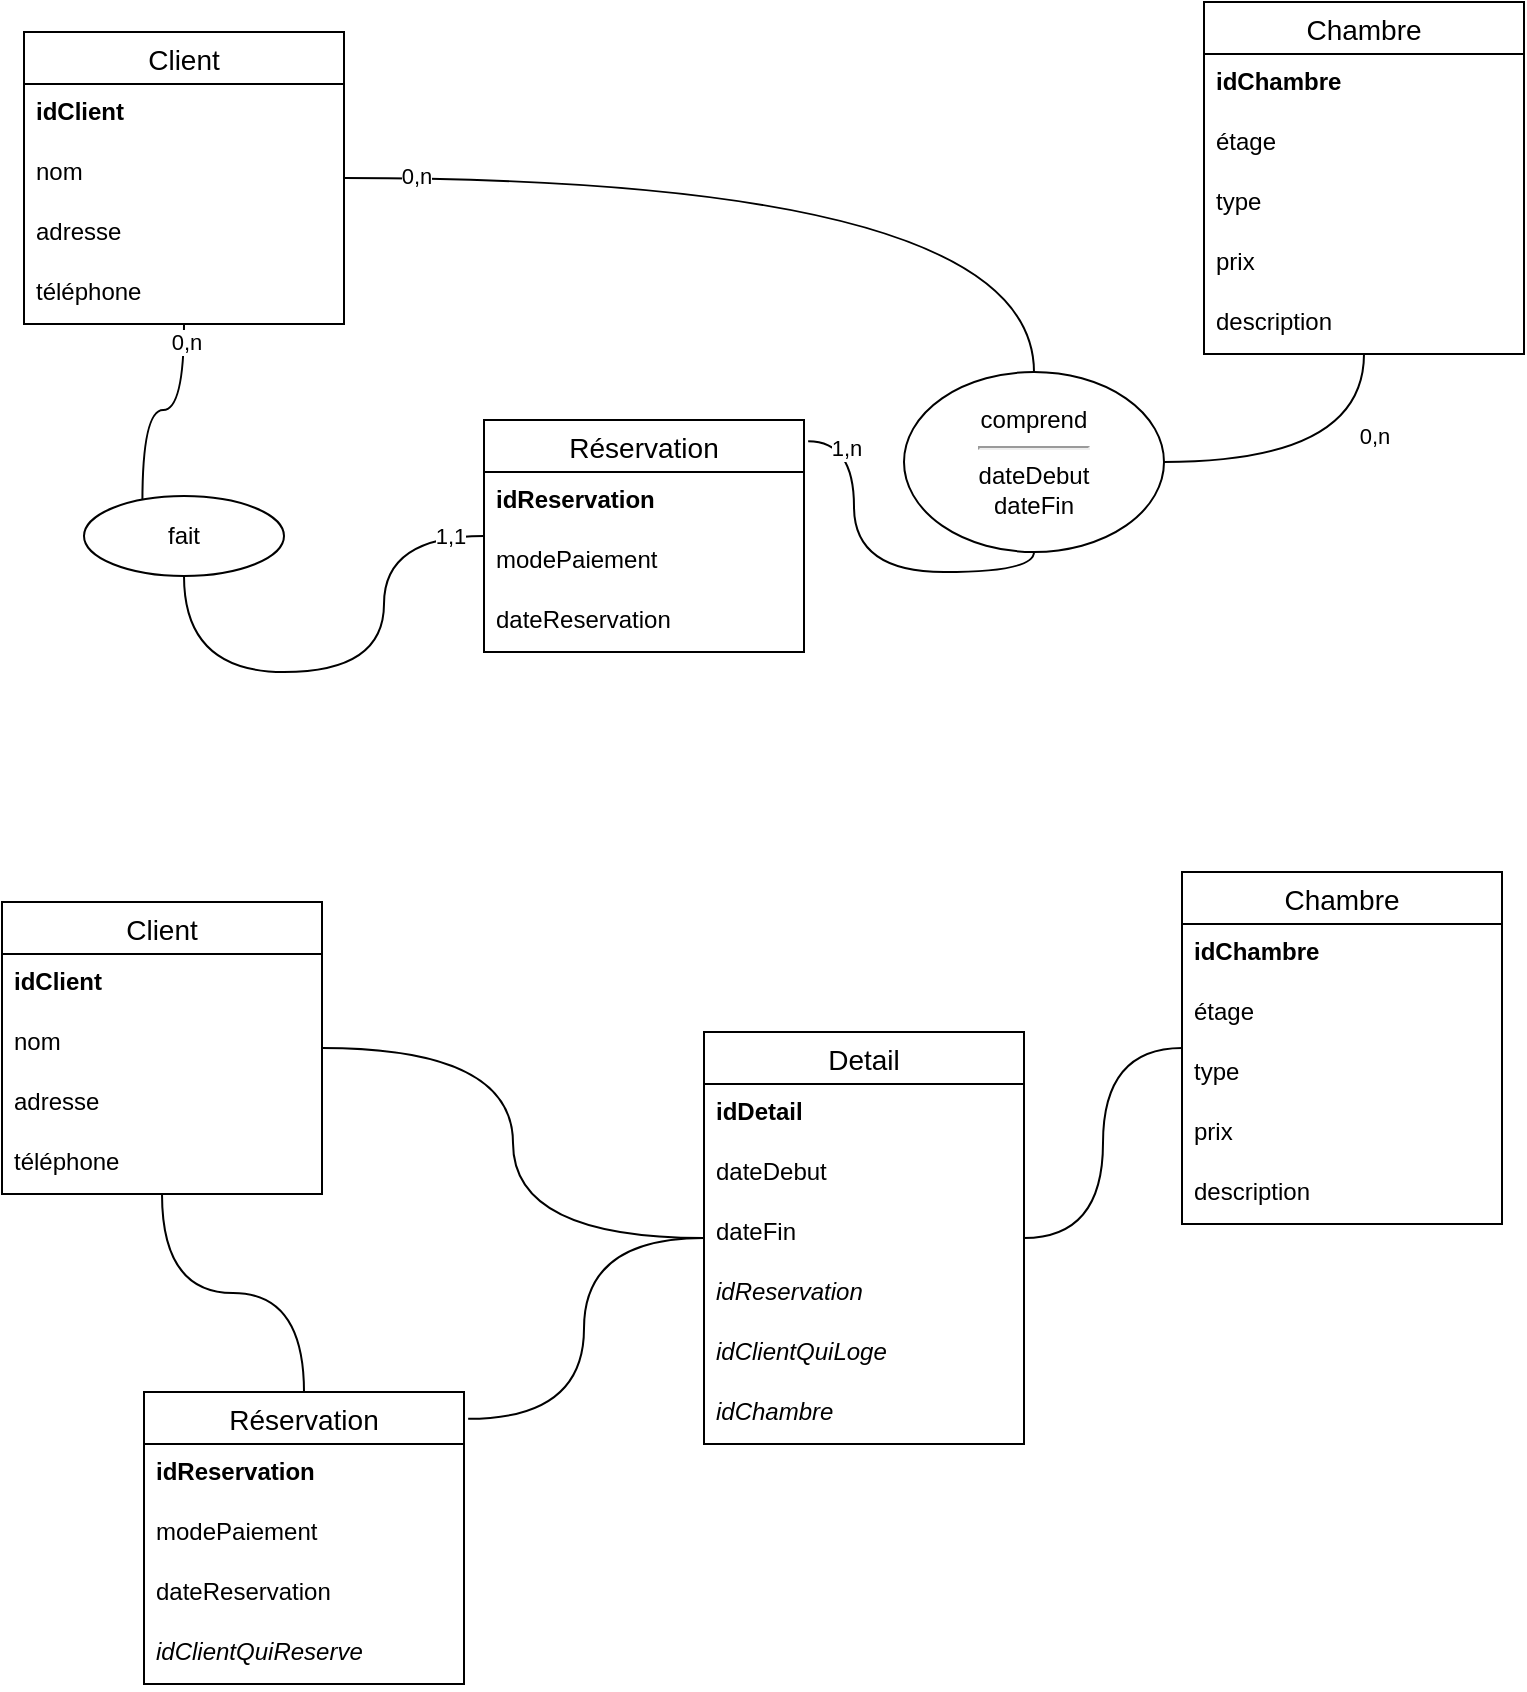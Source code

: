 <mxfile version="14.6.13" type="device"><diagram id="pdW6-SuZIXrwyRL_A3yq" name="Page-1"><mxGraphModel dx="1038" dy="607" grid="1" gridSize="10" guides="1" tooltips="1" connect="1" arrows="1" fold="1" page="1" pageScale="1" pageWidth="827" pageHeight="1169" math="0" shadow="0"><root><mxCell id="0"/><mxCell id="1" parent="0"/><mxCell id="ounE9EG_O-uVf-AegJzg-1" value="Client" style="swimlane;fontStyle=0;childLayout=stackLayout;horizontal=1;startSize=26;horizontalStack=0;resizeParent=1;resizeParentMax=0;resizeLast=0;collapsible=1;marginBottom=0;align=center;fontSize=14;" parent="1" vertex="1"><mxGeometry x="50" y="40" width="160" height="146" as="geometry"/></mxCell><mxCell id="ounE9EG_O-uVf-AegJzg-2" value="idClient" style="text;strokeColor=none;fillColor=none;spacingLeft=4;spacingRight=4;overflow=hidden;rotatable=0;points=[[0,0.5],[1,0.5]];portConstraint=eastwest;fontSize=12;fontStyle=1" parent="ounE9EG_O-uVf-AegJzg-1" vertex="1"><mxGeometry y="26" width="160" height="30" as="geometry"/></mxCell><mxCell id="ounE9EG_O-uVf-AegJzg-3" value="nom" style="text;strokeColor=none;fillColor=none;spacingLeft=4;spacingRight=4;overflow=hidden;rotatable=0;points=[[0,0.5],[1,0.5]];portConstraint=eastwest;fontSize=12;" parent="ounE9EG_O-uVf-AegJzg-1" vertex="1"><mxGeometry y="56" width="160" height="30" as="geometry"/></mxCell><mxCell id="ounE9EG_O-uVf-AegJzg-5" value="adresse&#10;" style="text;strokeColor=none;fillColor=none;spacingLeft=4;spacingRight=4;overflow=hidden;rotatable=0;points=[[0,0.5],[1,0.5]];portConstraint=eastwest;fontSize=12;" parent="ounE9EG_O-uVf-AegJzg-1" vertex="1"><mxGeometry y="86" width="160" height="30" as="geometry"/></mxCell><mxCell id="ounE9EG_O-uVf-AegJzg-4" value="téléphone" style="text;strokeColor=none;fillColor=none;spacingLeft=4;spacingRight=4;overflow=hidden;rotatable=0;points=[[0,0.5],[1,0.5]];portConstraint=eastwest;fontSize=12;" parent="ounE9EG_O-uVf-AegJzg-1" vertex="1"><mxGeometry y="116" width="160" height="30" as="geometry"/></mxCell><mxCell id="ounE9EG_O-uVf-AegJzg-6" value="Chambre" style="swimlane;fontStyle=0;childLayout=stackLayout;horizontal=1;startSize=26;horizontalStack=0;resizeParent=1;resizeParentMax=0;resizeLast=0;collapsible=1;marginBottom=0;align=center;fontSize=14;" parent="1" vertex="1"><mxGeometry x="640" y="25" width="160" height="176" as="geometry"/></mxCell><mxCell id="ounE9EG_O-uVf-AegJzg-7" value="idChambre" style="text;strokeColor=none;fillColor=none;spacingLeft=4;spacingRight=4;overflow=hidden;rotatable=0;points=[[0,0.5],[1,0.5]];portConstraint=eastwest;fontSize=12;fontStyle=1" parent="ounE9EG_O-uVf-AegJzg-6" vertex="1"><mxGeometry y="26" width="160" height="30" as="geometry"/></mxCell><mxCell id="ounE9EG_O-uVf-AegJzg-8" value="étage" style="text;strokeColor=none;fillColor=none;spacingLeft=4;spacingRight=4;overflow=hidden;rotatable=0;points=[[0,0.5],[1,0.5]];portConstraint=eastwest;fontSize=12;" parent="ounE9EG_O-uVf-AegJzg-6" vertex="1"><mxGeometry y="56" width="160" height="30" as="geometry"/></mxCell><mxCell id="ounE9EG_O-uVf-AegJzg-9" value="type" style="text;strokeColor=none;fillColor=none;spacingLeft=4;spacingRight=4;overflow=hidden;rotatable=0;points=[[0,0.5],[1,0.5]];portConstraint=eastwest;fontSize=12;" parent="ounE9EG_O-uVf-AegJzg-6" vertex="1"><mxGeometry y="86" width="160" height="30" as="geometry"/></mxCell><mxCell id="ounE9EG_O-uVf-AegJzg-10" value="prix" style="text;strokeColor=none;fillColor=none;spacingLeft=4;spacingRight=4;overflow=hidden;rotatable=0;points=[[0,0.5],[1,0.5]];portConstraint=eastwest;fontSize=12;" parent="ounE9EG_O-uVf-AegJzg-6" vertex="1"><mxGeometry y="116" width="160" height="30" as="geometry"/></mxCell><mxCell id="ounE9EG_O-uVf-AegJzg-11" value="description" style="text;strokeColor=none;fillColor=none;spacingLeft=4;spacingRight=4;overflow=hidden;rotatable=0;points=[[0,0.5],[1,0.5]];portConstraint=eastwest;fontSize=12;" parent="ounE9EG_O-uVf-AegJzg-6" vertex="1"><mxGeometry y="146" width="160" height="30" as="geometry"/></mxCell><mxCell id="ounE9EG_O-uVf-AegJzg-13" value="" style="endArrow=none;html=1;exitX=1;exitY=0.5;exitDx=0;exitDy=0;edgeStyle=orthogonalEdgeStyle;curved=1;" parent="1" source="ounE9EG_O-uVf-AegJzg-25" target="ounE9EG_O-uVf-AegJzg-6" edge="1"><mxGeometry width="50" height="50" relative="1" as="geometry"><mxPoint x="480" y="135" as="sourcePoint"/><mxPoint x="560" y="100" as="targetPoint"/></mxGeometry></mxCell><mxCell id="rMulW-6pk6C2INQOZUAu-11" value="0,n" style="edgeLabel;html=1;align=center;verticalAlign=middle;resizable=0;points=[];" vertex="1" connectable="0" parent="ounE9EG_O-uVf-AegJzg-13"><mxGeometry x="0.474" y="-5" relative="1" as="geometry"><mxPoint as="offset"/></mxGeometry></mxCell><mxCell id="ounE9EG_O-uVf-AegJzg-15" value="" style="endArrow=none;html=1;entryX=0.292;entryY=0.085;entryDx=0;entryDy=0;edgeStyle=orthogonalEdgeStyle;curved=1;entryPerimeter=0;" parent="1" source="ounE9EG_O-uVf-AegJzg-1" target="ounE9EG_O-uVf-AegJzg-22" edge="1"><mxGeometry width="50" height="50" relative="1" as="geometry"><mxPoint x="270" y="155" as="sourcePoint"/><mxPoint x="350" y="135" as="targetPoint"/></mxGeometry></mxCell><mxCell id="rMulW-6pk6C2INQOZUAu-8" value="0,n" style="edgeLabel;html=1;align=center;verticalAlign=middle;resizable=0;points=[];" vertex="1" connectable="0" parent="ounE9EG_O-uVf-AegJzg-15"><mxGeometry x="-0.839" y="1" relative="1" as="geometry"><mxPoint as="offset"/></mxGeometry></mxCell><mxCell id="ounE9EG_O-uVf-AegJzg-17" value="Réservation" style="swimlane;fontStyle=0;childLayout=stackLayout;horizontal=1;startSize=26;horizontalStack=0;resizeParent=1;resizeParentMax=0;resizeLast=0;collapsible=1;marginBottom=0;align=center;fontSize=14;" parent="1" vertex="1"><mxGeometry x="280" y="234" width="160" height="116" as="geometry"/></mxCell><mxCell id="ounE9EG_O-uVf-AegJzg-18" value="idReservation" style="text;strokeColor=none;fillColor=none;spacingLeft=4;spacingRight=4;overflow=hidden;rotatable=0;points=[[0,0.5],[1,0.5]];portConstraint=eastwest;fontSize=12;fontStyle=1" parent="ounE9EG_O-uVf-AegJzg-17" vertex="1"><mxGeometry y="26" width="160" height="30" as="geometry"/></mxCell><mxCell id="ounE9EG_O-uVf-AegJzg-19" value="modePaiement" style="text;strokeColor=none;fillColor=none;spacingLeft=4;spacingRight=4;overflow=hidden;rotatable=0;points=[[0,0.5],[1,0.5]];portConstraint=eastwest;fontSize=12;" parent="ounE9EG_O-uVf-AegJzg-17" vertex="1"><mxGeometry y="56" width="160" height="30" as="geometry"/></mxCell><mxCell id="ounE9EG_O-uVf-AegJzg-29" value="dateReservation" style="text;strokeColor=none;fillColor=none;spacingLeft=4;spacingRight=4;overflow=hidden;rotatable=0;points=[[0,0.5],[1,0.5]];portConstraint=eastwest;fontSize=12;" parent="ounE9EG_O-uVf-AegJzg-17" vertex="1"><mxGeometry y="86" width="160" height="30" as="geometry"/></mxCell><mxCell id="ounE9EG_O-uVf-AegJzg-22" value="fait" style="ellipse;whiteSpace=wrap;html=1;align=center;" parent="1" vertex="1"><mxGeometry x="80" y="272" width="100" height="40" as="geometry"/></mxCell><mxCell id="ounE9EG_O-uVf-AegJzg-23" value="" style="endArrow=none;html=1;entryX=0.5;entryY=1;entryDx=0;entryDy=0;edgeStyle=orthogonalEdgeStyle;curved=1;" parent="1" source="ounE9EG_O-uVf-AegJzg-17" target="ounE9EG_O-uVf-AegJzg-22" edge="1"><mxGeometry width="50" height="50" relative="1" as="geometry"><mxPoint x="260" y="240" as="sourcePoint"/><mxPoint x="310" y="190" as="targetPoint"/></mxGeometry></mxCell><mxCell id="rMulW-6pk6C2INQOZUAu-9" value="1,1" style="edgeLabel;html=1;align=center;verticalAlign=middle;resizable=0;points=[];" vertex="1" connectable="0" parent="ounE9EG_O-uVf-AegJzg-23"><mxGeometry x="-0.873" relative="1" as="geometry"><mxPoint as="offset"/></mxGeometry></mxCell><mxCell id="ounE9EG_O-uVf-AegJzg-25" value="comprend&lt;br&gt;&lt;hr&gt;dateDebut&lt;br&gt;dateFin" style="ellipse;whiteSpace=wrap;html=1;align=center;" parent="1" vertex="1"><mxGeometry x="490" y="210" width="130" height="90" as="geometry"/></mxCell><mxCell id="ounE9EG_O-uVf-AegJzg-26" value="" style="endArrow=none;html=1;entryX=0.5;entryY=1;entryDx=0;entryDy=0;exitX=1.013;exitY=0.092;exitDx=0;exitDy=0;exitPerimeter=0;edgeStyle=orthogonalEdgeStyle;curved=1;" parent="1" source="ounE9EG_O-uVf-AegJzg-17" target="ounE9EG_O-uVf-AegJzg-25" edge="1"><mxGeometry width="50" height="50" relative="1" as="geometry"><mxPoint x="480" y="340" as="sourcePoint"/><mxPoint x="530" y="290" as="targetPoint"/></mxGeometry></mxCell><mxCell id="rMulW-6pk6C2INQOZUAu-10" value="1,n" style="edgeLabel;html=1;align=center;verticalAlign=middle;resizable=0;points=[];" vertex="1" connectable="0" parent="ounE9EG_O-uVf-AegJzg-26"><mxGeometry x="-0.731" y="-4" relative="1" as="geometry"><mxPoint as="offset"/></mxGeometry></mxCell><mxCell id="rMulW-6pk6C2INQOZUAu-12" value="" style="endArrow=none;html=1;edgeStyle=orthogonalEdgeStyle;curved=1;" edge="1" parent="1" source="ounE9EG_O-uVf-AegJzg-1" target="ounE9EG_O-uVf-AegJzg-25"><mxGeometry width="50" height="50" relative="1" as="geometry"><mxPoint x="140" y="196" as="sourcePoint"/><mxPoint x="109.2" y="263.4" as="targetPoint"/><Array as="points"/></mxGeometry></mxCell><mxCell id="rMulW-6pk6C2INQOZUAu-13" value="0,n" style="edgeLabel;html=1;align=center;verticalAlign=middle;resizable=0;points=[];" vertex="1" connectable="0" parent="rMulW-6pk6C2INQOZUAu-12"><mxGeometry x="-0.839" y="1" relative="1" as="geometry"><mxPoint as="offset"/></mxGeometry></mxCell><mxCell id="rMulW-6pk6C2INQOZUAu-14" value="Client" style="swimlane;fontStyle=0;childLayout=stackLayout;horizontal=1;startSize=26;horizontalStack=0;resizeParent=1;resizeParentMax=0;resizeLast=0;collapsible=1;marginBottom=0;align=center;fontSize=14;" vertex="1" parent="1"><mxGeometry x="39" y="475" width="160" height="146" as="geometry"/></mxCell><mxCell id="rMulW-6pk6C2INQOZUAu-15" value="idClient" style="text;strokeColor=none;fillColor=none;spacingLeft=4;spacingRight=4;overflow=hidden;rotatable=0;points=[[0,0.5],[1,0.5]];portConstraint=eastwest;fontSize=12;fontStyle=1" vertex="1" parent="rMulW-6pk6C2INQOZUAu-14"><mxGeometry y="26" width="160" height="30" as="geometry"/></mxCell><mxCell id="rMulW-6pk6C2INQOZUAu-16" value="nom" style="text;strokeColor=none;fillColor=none;spacingLeft=4;spacingRight=4;overflow=hidden;rotatable=0;points=[[0,0.5],[1,0.5]];portConstraint=eastwest;fontSize=12;" vertex="1" parent="rMulW-6pk6C2INQOZUAu-14"><mxGeometry y="56" width="160" height="30" as="geometry"/></mxCell><mxCell id="rMulW-6pk6C2INQOZUAu-17" value="adresse&#10;" style="text;strokeColor=none;fillColor=none;spacingLeft=4;spacingRight=4;overflow=hidden;rotatable=0;points=[[0,0.5],[1,0.5]];portConstraint=eastwest;fontSize=12;" vertex="1" parent="rMulW-6pk6C2INQOZUAu-14"><mxGeometry y="86" width="160" height="30" as="geometry"/></mxCell><mxCell id="rMulW-6pk6C2INQOZUAu-18" value="téléphone" style="text;strokeColor=none;fillColor=none;spacingLeft=4;spacingRight=4;overflow=hidden;rotatable=0;points=[[0,0.5],[1,0.5]];portConstraint=eastwest;fontSize=12;" vertex="1" parent="rMulW-6pk6C2INQOZUAu-14"><mxGeometry y="116" width="160" height="30" as="geometry"/></mxCell><mxCell id="rMulW-6pk6C2INQOZUAu-19" value="Chambre" style="swimlane;fontStyle=0;childLayout=stackLayout;horizontal=1;startSize=26;horizontalStack=0;resizeParent=1;resizeParentMax=0;resizeLast=0;collapsible=1;marginBottom=0;align=center;fontSize=14;" vertex="1" parent="1"><mxGeometry x="629" y="460" width="160" height="176" as="geometry"/></mxCell><mxCell id="rMulW-6pk6C2INQOZUAu-20" value="idChambre" style="text;strokeColor=none;fillColor=none;spacingLeft=4;spacingRight=4;overflow=hidden;rotatable=0;points=[[0,0.5],[1,0.5]];portConstraint=eastwest;fontSize=12;fontStyle=1" vertex="1" parent="rMulW-6pk6C2INQOZUAu-19"><mxGeometry y="26" width="160" height="30" as="geometry"/></mxCell><mxCell id="rMulW-6pk6C2INQOZUAu-21" value="étage" style="text;strokeColor=none;fillColor=none;spacingLeft=4;spacingRight=4;overflow=hidden;rotatable=0;points=[[0,0.5],[1,0.5]];portConstraint=eastwest;fontSize=12;" vertex="1" parent="rMulW-6pk6C2INQOZUAu-19"><mxGeometry y="56" width="160" height="30" as="geometry"/></mxCell><mxCell id="rMulW-6pk6C2INQOZUAu-22" value="type" style="text;strokeColor=none;fillColor=none;spacingLeft=4;spacingRight=4;overflow=hidden;rotatable=0;points=[[0,0.5],[1,0.5]];portConstraint=eastwest;fontSize=12;" vertex="1" parent="rMulW-6pk6C2INQOZUAu-19"><mxGeometry y="86" width="160" height="30" as="geometry"/></mxCell><mxCell id="rMulW-6pk6C2INQOZUAu-23" value="prix" style="text;strokeColor=none;fillColor=none;spacingLeft=4;spacingRight=4;overflow=hidden;rotatable=0;points=[[0,0.5],[1,0.5]];portConstraint=eastwest;fontSize=12;" vertex="1" parent="rMulW-6pk6C2INQOZUAu-19"><mxGeometry y="116" width="160" height="30" as="geometry"/></mxCell><mxCell id="rMulW-6pk6C2INQOZUAu-24" value="description" style="text;strokeColor=none;fillColor=none;spacingLeft=4;spacingRight=4;overflow=hidden;rotatable=0;points=[[0,0.5],[1,0.5]];portConstraint=eastwest;fontSize=12;" vertex="1" parent="rMulW-6pk6C2INQOZUAu-19"><mxGeometry y="146" width="160" height="30" as="geometry"/></mxCell><mxCell id="rMulW-6pk6C2INQOZUAu-25" value="" style="endArrow=none;html=1;edgeStyle=orthogonalEdgeStyle;curved=1;" edge="1" parent="1" source="rMulW-6pk6C2INQOZUAu-43" target="rMulW-6pk6C2INQOZUAu-19"><mxGeometry width="50" height="50" relative="1" as="geometry"><mxPoint x="560" y="690" as="sourcePoint"/><mxPoint x="549" y="535" as="targetPoint"/></mxGeometry></mxCell><mxCell id="rMulW-6pk6C2INQOZUAu-29" value="Réservation" style="swimlane;fontStyle=0;childLayout=stackLayout;horizontal=1;startSize=26;horizontalStack=0;resizeParent=1;resizeParentMax=0;resizeLast=0;collapsible=1;marginBottom=0;align=center;fontSize=14;" vertex="1" parent="1"><mxGeometry x="110" y="720" width="160" height="146" as="geometry"/></mxCell><mxCell id="rMulW-6pk6C2INQOZUAu-30" value="idReservation" style="text;strokeColor=none;fillColor=none;spacingLeft=4;spacingRight=4;overflow=hidden;rotatable=0;points=[[0,0.5],[1,0.5]];portConstraint=eastwest;fontSize=12;fontStyle=1" vertex="1" parent="rMulW-6pk6C2INQOZUAu-29"><mxGeometry y="26" width="160" height="30" as="geometry"/></mxCell><mxCell id="rMulW-6pk6C2INQOZUAu-31" value="modePaiement" style="text;strokeColor=none;fillColor=none;spacingLeft=4;spacingRight=4;overflow=hidden;rotatable=0;points=[[0,0.5],[1,0.5]];portConstraint=eastwest;fontSize=12;" vertex="1" parent="rMulW-6pk6C2INQOZUAu-29"><mxGeometry y="56" width="160" height="30" as="geometry"/></mxCell><mxCell id="rMulW-6pk6C2INQOZUAu-32" value="dateReservation" style="text;strokeColor=none;fillColor=none;spacingLeft=4;spacingRight=4;overflow=hidden;rotatable=0;points=[[0,0.5],[1,0.5]];portConstraint=eastwest;fontSize=12;" vertex="1" parent="rMulW-6pk6C2INQOZUAu-29"><mxGeometry y="86" width="160" height="30" as="geometry"/></mxCell><mxCell id="rMulW-6pk6C2INQOZUAu-42" value="idClientQuiReserve" style="text;strokeColor=none;fillColor=none;spacingLeft=4;spacingRight=4;overflow=hidden;rotatable=0;points=[[0,0.5],[1,0.5]];portConstraint=eastwest;fontSize=12;fontStyle=2" vertex="1" parent="rMulW-6pk6C2INQOZUAu-29"><mxGeometry y="116" width="160" height="30" as="geometry"/></mxCell><mxCell id="rMulW-6pk6C2INQOZUAu-34" value="" style="endArrow=none;html=1;edgeStyle=orthogonalEdgeStyle;curved=1;" edge="1" parent="1" source="rMulW-6pk6C2INQOZUAu-29" target="rMulW-6pk6C2INQOZUAu-14"><mxGeometry width="50" height="50" relative="1" as="geometry"><mxPoint x="249" y="675" as="sourcePoint"/><mxPoint x="119" y="747" as="targetPoint"/></mxGeometry></mxCell><mxCell id="rMulW-6pk6C2INQOZUAu-37" value="" style="endArrow=none;html=1;exitX=1.013;exitY=0.092;exitDx=0;exitDy=0;exitPerimeter=0;edgeStyle=orthogonalEdgeStyle;curved=1;" edge="1" parent="1" source="rMulW-6pk6C2INQOZUAu-29" target="rMulW-6pk6C2INQOZUAu-43"><mxGeometry width="50" height="50" relative="1" as="geometry"><mxPoint x="469" y="775" as="sourcePoint"/><mxPoint x="495" y="735" as="targetPoint"/></mxGeometry></mxCell><mxCell id="rMulW-6pk6C2INQOZUAu-39" value="" style="endArrow=none;html=1;edgeStyle=orthogonalEdgeStyle;curved=1;" edge="1" parent="1" source="rMulW-6pk6C2INQOZUAu-14" target="rMulW-6pk6C2INQOZUAu-43"><mxGeometry width="50" height="50" relative="1" as="geometry"><mxPoint x="129" y="631" as="sourcePoint"/><mxPoint x="495" y="645" as="targetPoint"/><Array as="points"/></mxGeometry></mxCell><mxCell id="rMulW-6pk6C2INQOZUAu-43" value="Detail" style="swimlane;fontStyle=0;childLayout=stackLayout;horizontal=1;startSize=26;horizontalStack=0;resizeParent=1;resizeParentMax=0;resizeLast=0;collapsible=1;marginBottom=0;align=center;fontSize=14;" vertex="1" parent="1"><mxGeometry x="390" y="540" width="160" height="206" as="geometry"/></mxCell><mxCell id="rMulW-6pk6C2INQOZUAu-44" value="idDetail" style="text;strokeColor=none;fillColor=none;spacingLeft=4;spacingRight=4;overflow=hidden;rotatable=0;points=[[0,0.5],[1,0.5]];portConstraint=eastwest;fontSize=12;fontStyle=1" vertex="1" parent="rMulW-6pk6C2INQOZUAu-43"><mxGeometry y="26" width="160" height="30" as="geometry"/></mxCell><mxCell id="rMulW-6pk6C2INQOZUAu-45" value="dateDebut" style="text;strokeColor=none;fillColor=none;spacingLeft=4;spacingRight=4;overflow=hidden;rotatable=0;points=[[0,0.5],[1,0.5]];portConstraint=eastwest;fontSize=12;" vertex="1" parent="rMulW-6pk6C2INQOZUAu-43"><mxGeometry y="56" width="160" height="30" as="geometry"/></mxCell><mxCell id="rMulW-6pk6C2INQOZUAu-46" value="dateFin" style="text;strokeColor=none;fillColor=none;spacingLeft=4;spacingRight=4;overflow=hidden;rotatable=0;points=[[0,0.5],[1,0.5]];portConstraint=eastwest;fontSize=12;" vertex="1" parent="rMulW-6pk6C2INQOZUAu-43"><mxGeometry y="86" width="160" height="30" as="geometry"/></mxCell><mxCell id="rMulW-6pk6C2INQOZUAu-47" value="idReservation" style="text;strokeColor=none;fillColor=none;spacingLeft=4;spacingRight=4;overflow=hidden;rotatable=0;points=[[0,0.5],[1,0.5]];portConstraint=eastwest;fontSize=12;fontStyle=2" vertex="1" parent="rMulW-6pk6C2INQOZUAu-43"><mxGeometry y="116" width="160" height="30" as="geometry"/></mxCell><mxCell id="rMulW-6pk6C2INQOZUAu-50" value="idClientQuiLoge" style="text;strokeColor=none;fillColor=none;spacingLeft=4;spacingRight=4;overflow=hidden;rotatable=0;points=[[0,0.5],[1,0.5]];portConstraint=eastwest;fontSize=12;fontStyle=2" vertex="1" parent="rMulW-6pk6C2INQOZUAu-43"><mxGeometry y="146" width="160" height="30" as="geometry"/></mxCell><mxCell id="rMulW-6pk6C2INQOZUAu-51" value="idChambre" style="text;strokeColor=none;fillColor=none;spacingLeft=4;spacingRight=4;overflow=hidden;rotatable=0;points=[[0,0.5],[1,0.5]];portConstraint=eastwest;fontSize=12;fontStyle=2" vertex="1" parent="rMulW-6pk6C2INQOZUAu-43"><mxGeometry y="176" width="160" height="30" as="geometry"/></mxCell></root></mxGraphModel></diagram></mxfile>
